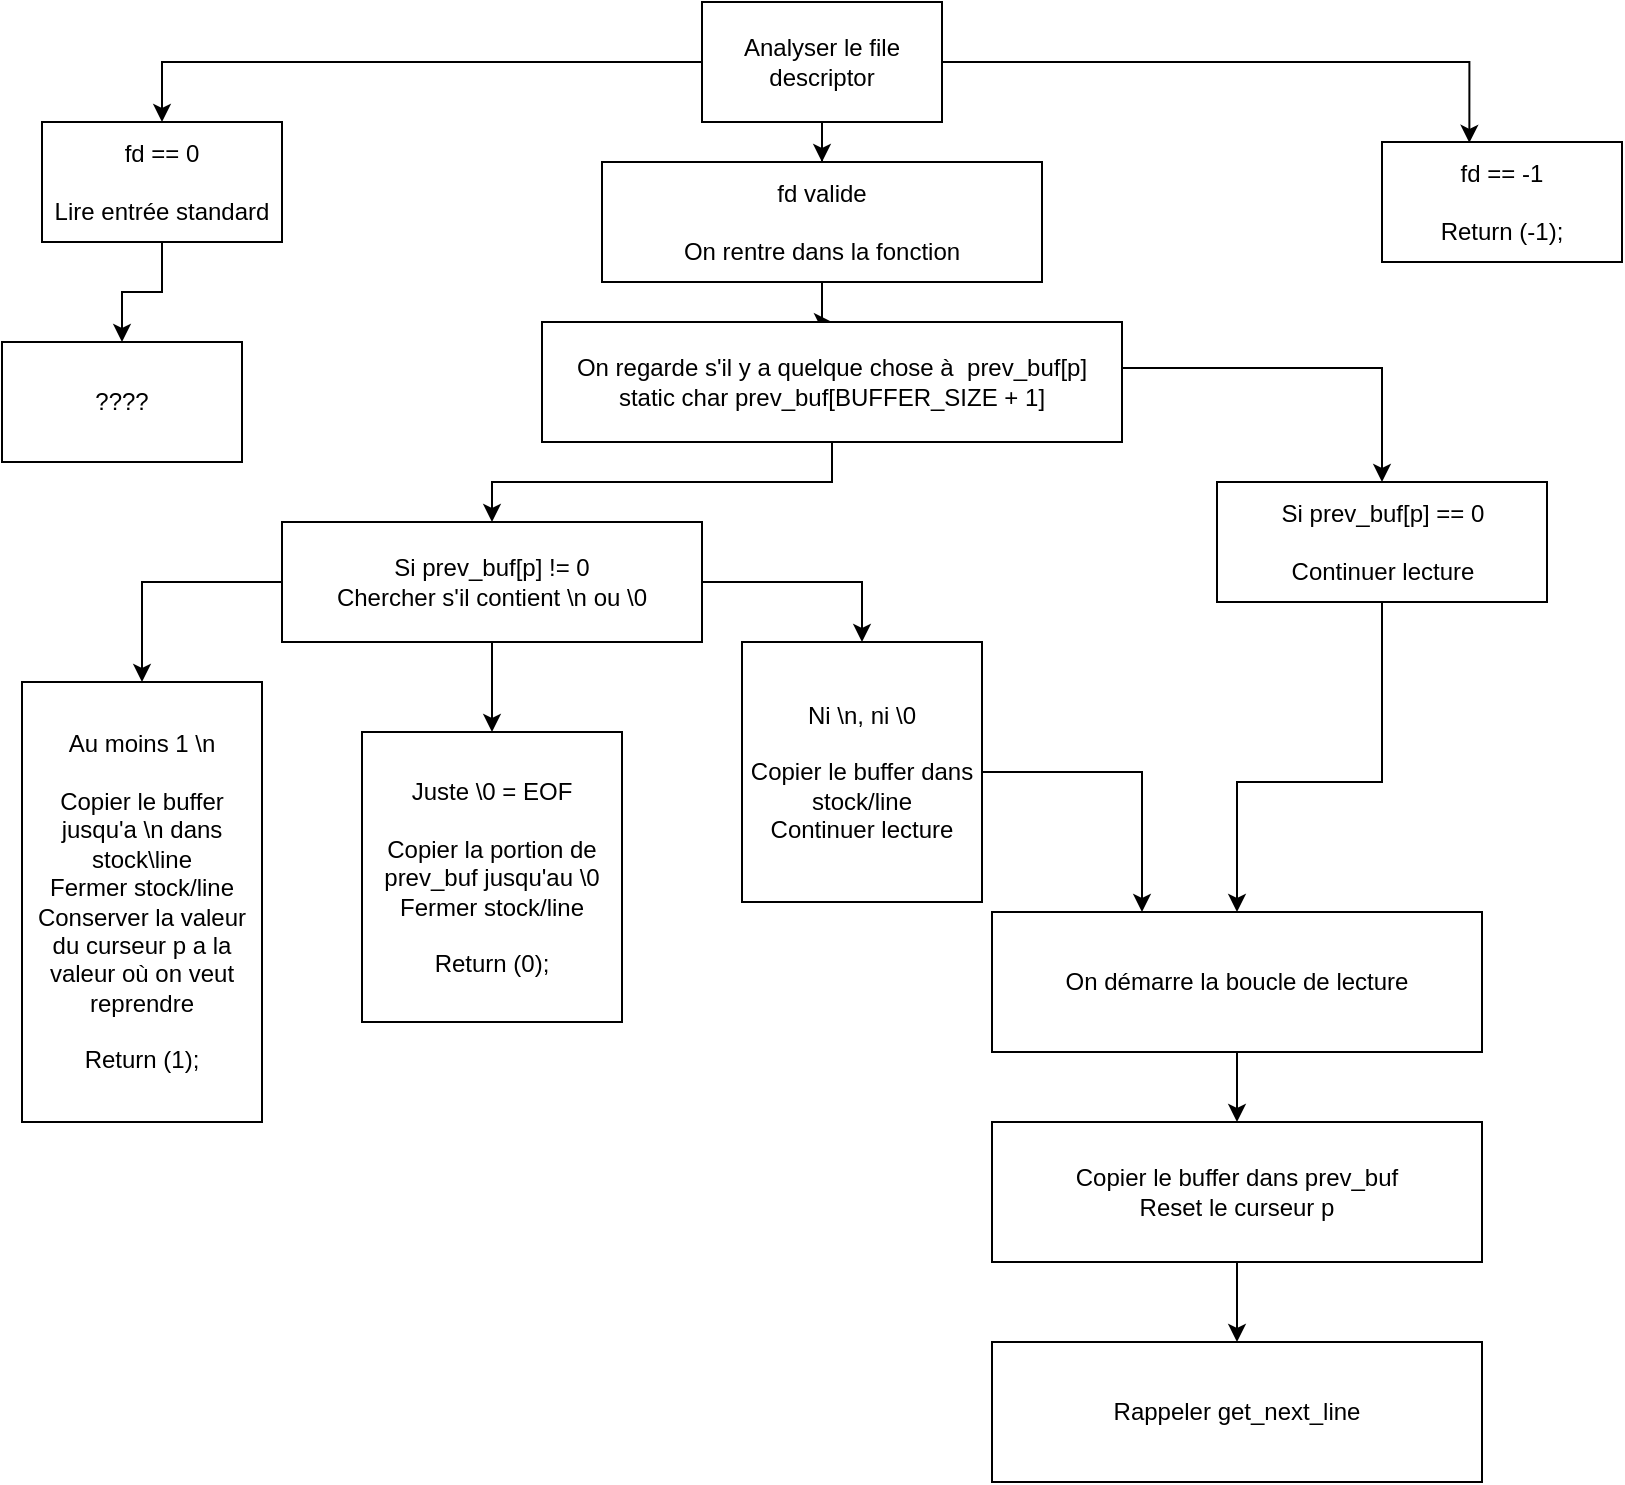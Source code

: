 <mxfile version="12.1.4" type="device" pages="1"><diagram id="Uv_n-VINiSiv5dmo9vIe" name="Page-1"><mxGraphModel dx="786" dy="1178" grid="1" gridSize="10" guides="1" tooltips="1" connect="1" arrows="1" fold="1" page="1" pageScale="1" pageWidth="827" pageHeight="1169" math="0" shadow="0"><root><mxCell id="0"/><mxCell id="1" parent="0"/><mxCell id="S2aoUnn_JT6VoFj3yIJp-10" style="edgeStyle=orthogonalEdgeStyle;rounded=0;orthogonalLoop=1;jettySize=auto;html=1;exitX=1;exitY=0.5;exitDx=0;exitDy=0;entryX=0.364;entryY=0.007;entryDx=0;entryDy=0;entryPerimeter=0;" parent="1" source="S2aoUnn_JT6VoFj3yIJp-1" target="S2aoUnn_JT6VoFj3yIJp-7" edge="1"><mxGeometry relative="1" as="geometry"><Array as="points"><mxPoint x="744" y="50"/></Array></mxGeometry></mxCell><mxCell id="S2aoUnn_JT6VoFj3yIJp-11" style="edgeStyle=orthogonalEdgeStyle;rounded=0;orthogonalLoop=1;jettySize=auto;html=1;entryX=0.5;entryY=0;entryDx=0;entryDy=0;" parent="1" source="S2aoUnn_JT6VoFj3yIJp-1" target="S2aoUnn_JT6VoFj3yIJp-24" edge="1"><mxGeometry relative="1" as="geometry"><mxPoint x="420" y="120.0" as="targetPoint"/></mxGeometry></mxCell><mxCell id="PRqOQX9HuRqbq4mLDceE-2" value="" style="edgeStyle=orthogonalEdgeStyle;rounded=0;orthogonalLoop=1;jettySize=auto;html=1;entryX=0.5;entryY=0;entryDx=0;entryDy=0;" edge="1" parent="1" source="S2aoUnn_JT6VoFj3yIJp-1" target="S2aoUnn_JT6VoFj3yIJp-3"><mxGeometry relative="1" as="geometry"><mxPoint x="280" y="50" as="targetPoint"/></mxGeometry></mxCell><mxCell id="S2aoUnn_JT6VoFj3yIJp-1" value="Analyser le file descriptor" style="rounded=0;whiteSpace=wrap;html=1;" parent="1" vertex="1"><mxGeometry x="360" y="20" width="120" height="60" as="geometry"/></mxCell><mxCell id="S2aoUnn_JT6VoFj3yIJp-4" style="edgeStyle=orthogonalEdgeStyle;rounded=0;orthogonalLoop=1;jettySize=auto;html=1;" parent="1" source="S2aoUnn_JT6VoFj3yIJp-3" target="S2aoUnn_JT6VoFj3yIJp-5" edge="1"><mxGeometry relative="1" as="geometry"><mxPoint x="180" y="220.0" as="targetPoint"/></mxGeometry></mxCell><mxCell id="S2aoUnn_JT6VoFj3yIJp-3" value="&lt;div&gt;fd == 0&lt;/div&gt;&lt;div&gt;&lt;br&gt;&lt;/div&gt;&lt;div&gt;Lire entrée standard&lt;br&gt;&lt;/div&gt;" style="rounded=0;whiteSpace=wrap;html=1;" parent="1" vertex="1"><mxGeometry x="30" y="80.0" width="120" height="60" as="geometry"/></mxCell><mxCell id="S2aoUnn_JT6VoFj3yIJp-5" value="????" style="rounded=0;whiteSpace=wrap;html=1;" parent="1" vertex="1"><mxGeometry x="10" y="190.0" width="120" height="60" as="geometry"/></mxCell><mxCell id="S2aoUnn_JT6VoFj3yIJp-7" value="&lt;div&gt;fd == -1&lt;/div&gt;&lt;div&gt;&lt;br&gt;&lt;/div&gt;&lt;div&gt;Return (-1);&lt;br&gt;&lt;/div&gt;" style="rounded=0;whiteSpace=wrap;html=1;" parent="1" vertex="1"><mxGeometry x="700" y="90" width="120" height="60" as="geometry"/></mxCell><mxCell id="PRqOQX9HuRqbq4mLDceE-9" value="" style="edgeStyle=orthogonalEdgeStyle;rounded=0;orthogonalLoop=1;jettySize=auto;html=1;" edge="1" parent="1" source="S2aoUnn_JT6VoFj3yIJp-12" target="PRqOQX9HuRqbq4mLDceE-8"><mxGeometry relative="1" as="geometry"/></mxCell><mxCell id="S2aoUnn_JT6VoFj3yIJp-12" value="&lt;div&gt;On démarre la boucle de lecture&lt;br&gt;&lt;/div&gt;" style="rounded=0;whiteSpace=wrap;html=1;" parent="1" vertex="1"><mxGeometry x="505" y="475" width="245" height="70" as="geometry"/></mxCell><mxCell id="PRqOQX9HuRqbq4mLDceE-12" value="" style="edgeStyle=orthogonalEdgeStyle;rounded=0;orthogonalLoop=1;jettySize=auto;html=1;" edge="1" parent="1" source="PRqOQX9HuRqbq4mLDceE-8" target="PRqOQX9HuRqbq4mLDceE-11"><mxGeometry relative="1" as="geometry"/></mxCell><mxCell id="PRqOQX9HuRqbq4mLDceE-8" value="&lt;div&gt;Copier le buffer dans prev_buf&lt;/div&gt;&lt;div&gt;Reset le curseur p&lt;br&gt;&lt;/div&gt;" style="rounded=0;whiteSpace=wrap;html=1;" vertex="1" parent="1"><mxGeometry x="505" y="580" width="245" height="70" as="geometry"/></mxCell><mxCell id="PRqOQX9HuRqbq4mLDceE-11" value="Rappeler get_next_line" style="rounded=0;whiteSpace=wrap;html=1;" vertex="1" parent="1"><mxGeometry x="505" y="690" width="245" height="70" as="geometry"/></mxCell><mxCell id="S2aoUnn_JT6VoFj3yIJp-18" value="&lt;div&gt;Juste \0 = EOF&lt;/div&gt;&lt;div&gt;&lt;br&gt;&lt;/div&gt;&lt;div&gt;Copier la portion de prev_buf jusqu'au \0&lt;br&gt;&lt;/div&gt;&lt;div&gt;Fermer stock/line&lt;/div&gt;&lt;div&gt;&lt;br&gt;&lt;/div&gt;&lt;div&gt;Return (0);&lt;br&gt;&lt;/div&gt;" style="rounded=0;whiteSpace=wrap;html=1;" parent="1" vertex="1"><mxGeometry x="190" y="385" width="130" height="145" as="geometry"/></mxCell><mxCell id="S2aoUnn_JT6VoFj3yIJp-25" style="edgeStyle=orthogonalEdgeStyle;rounded=0;orthogonalLoop=1;jettySize=auto;html=1;" parent="1" source="S2aoUnn_JT6VoFj3yIJp-24" target="PRqOQX9HuRqbq4mLDceE-5" edge="1"><mxGeometry relative="1" as="geometry"><mxPoint x="420" y="260" as="targetPoint"/></mxGeometry></mxCell><mxCell id="S2aoUnn_JT6VoFj3yIJp-36" style="edgeStyle=orthogonalEdgeStyle;rounded=0;orthogonalLoop=1;jettySize=auto;html=1;entryX=0.5;entryY=0;entryDx=0;entryDy=0;exitX=0.995;exitY=0.383;exitDx=0;exitDy=0;exitPerimeter=0;" parent="1" source="PRqOQX9HuRqbq4mLDceE-5" target="S2aoUnn_JT6VoFj3yIJp-35" edge="1"><mxGeometry relative="1" as="geometry"/></mxCell><mxCell id="S2aoUnn_JT6VoFj3yIJp-24" value="&lt;div&gt;fd valide&lt;/div&gt;&lt;div&gt;&lt;br&gt;&lt;/div&gt;&lt;div&gt;On rentre dans la fonction&lt;br&gt;&lt;/div&gt;" style="rounded=0;whiteSpace=wrap;html=1;" parent="1" vertex="1"><mxGeometry x="310" y="100" width="220" height="60" as="geometry"/></mxCell><mxCell id="S2aoUnn_JT6VoFj3yIJp-30" style="edgeStyle=orthogonalEdgeStyle;rounded=0;orthogonalLoop=1;jettySize=auto;html=1;entryX=0.5;entryY=0;entryDx=0;entryDy=0;" parent="1" source="S2aoUnn_JT6VoFj3yIJp-26" target="S2aoUnn_JT6VoFj3yIJp-18" edge="1"><mxGeometry relative="1" as="geometry"/></mxCell><mxCell id="S2aoUnn_JT6VoFj3yIJp-31" style="edgeStyle=orthogonalEdgeStyle;rounded=0;orthogonalLoop=1;jettySize=auto;html=1;entryX=0.5;entryY=0;entryDx=0;entryDy=0;" parent="1" source="S2aoUnn_JT6VoFj3yIJp-26" target="S2aoUnn_JT6VoFj3yIJp-27" edge="1"><mxGeometry relative="1" as="geometry"/></mxCell><mxCell id="S2aoUnn_JT6VoFj3yIJp-34" style="edgeStyle=orthogonalEdgeStyle;rounded=0;orthogonalLoop=1;jettySize=auto;html=1;entryX=0.5;entryY=0;entryDx=0;entryDy=0;" parent="1" source="S2aoUnn_JT6VoFj3yIJp-26" edge="1" target="S2aoUnn_JT6VoFj3yIJp-33"><mxGeometry relative="1" as="geometry"><mxPoint x="160" y="360.0" as="targetPoint"/></mxGeometry></mxCell><mxCell id="S2aoUnn_JT6VoFj3yIJp-26" value="&lt;div&gt;Si prev_buf[p] != 0&lt;/div&gt;&lt;div&gt;Chercher s'il contient \n ou \0&lt;br&gt;&lt;/div&gt;" style="rounded=0;whiteSpace=wrap;html=1;" parent="1" vertex="1"><mxGeometry x="150" y="280" width="210" height="60" as="geometry"/></mxCell><mxCell id="S2aoUnn_JT6VoFj3yIJp-32" value="" style="edgeStyle=orthogonalEdgeStyle;rounded=0;orthogonalLoop=1;jettySize=auto;html=1;" parent="1" source="S2aoUnn_JT6VoFj3yIJp-27" target="S2aoUnn_JT6VoFj3yIJp-12" edge="1"><mxGeometry relative="1" as="geometry"><Array as="points"><mxPoint x="580" y="405"/></Array></mxGeometry></mxCell><mxCell id="S2aoUnn_JT6VoFj3yIJp-27" value="&lt;div&gt;Ni \n, ni \0&lt;/div&gt;&lt;div&gt;&lt;br&gt;&lt;/div&gt;&lt;div&gt;Copier le buffer dans stock/line&lt;/div&gt;&lt;div&gt;Continuer lecture&lt;br&gt;&lt;/div&gt;" style="rounded=0;whiteSpace=wrap;html=1;" parent="1" vertex="1"><mxGeometry x="380" y="340" width="120" height="130" as="geometry"/></mxCell><mxCell id="S2aoUnn_JT6VoFj3yIJp-33" value="&lt;div&gt;Au moins 1 \n&lt;/div&gt;&lt;div&gt;&lt;br&gt;&lt;/div&gt;&lt;div&gt;Copier le buffer jusqu'a \n dans stock\line&lt;br&gt;&lt;/div&gt;&lt;div&gt;Fermer stock/line&lt;/div&gt;&lt;div&gt;Conserver la valeur du curseur p a la valeur où on veut reprendre&lt;br&gt;&lt;/div&gt;&lt;div&gt;&lt;br&gt;&lt;/div&gt;&lt;div&gt;Return (1);&lt;br&gt;&lt;/div&gt;" style="rounded=0;whiteSpace=wrap;html=1;" parent="1" vertex="1"><mxGeometry x="20" y="360" width="120" height="220" as="geometry"/></mxCell><mxCell id="S2aoUnn_JT6VoFj3yIJp-37" style="edgeStyle=orthogonalEdgeStyle;rounded=0;orthogonalLoop=1;jettySize=auto;html=1;exitX=0.5;exitY=1;exitDx=0;exitDy=0;entryX=0.5;entryY=0;entryDx=0;entryDy=0;" parent="1" source="S2aoUnn_JT6VoFj3yIJp-35" target="S2aoUnn_JT6VoFj3yIJp-12" edge="1"><mxGeometry relative="1" as="geometry"><mxPoint x="640" y="410" as="targetPoint"/><Array as="points"><mxPoint x="700" y="410"/><mxPoint x="628" y="410"/></Array></mxGeometry></mxCell><mxCell id="S2aoUnn_JT6VoFj3yIJp-35" value="&lt;div&gt;Si prev_buf[p] == 0&lt;/div&gt;&lt;div&gt;&lt;br&gt;&lt;/div&gt;&lt;div&gt;Continuer lecture&lt;br&gt;&lt;/div&gt;" style="rounded=0;whiteSpace=wrap;html=1;" parent="1" vertex="1"><mxGeometry x="617.5" y="260" width="165" height="60" as="geometry"/></mxCell><mxCell id="PRqOQX9HuRqbq4mLDceE-3" style="edgeStyle=orthogonalEdgeStyle;rounded=0;orthogonalLoop=1;jettySize=auto;html=1;exitX=0.5;exitY=1;exitDx=0;exitDy=0;" edge="1" parent="1" source="S2aoUnn_JT6VoFj3yIJp-24" target="S2aoUnn_JT6VoFj3yIJp-24"><mxGeometry relative="1" as="geometry"/></mxCell><mxCell id="PRqOQX9HuRqbq4mLDceE-7" value="" style="edgeStyle=orthogonalEdgeStyle;rounded=0;orthogonalLoop=1;jettySize=auto;html=1;entryX=0.5;entryY=0;entryDx=0;entryDy=0;" edge="1" parent="1" source="PRqOQX9HuRqbq4mLDceE-5" target="S2aoUnn_JT6VoFj3yIJp-26"><mxGeometry relative="1" as="geometry"><mxPoint x="325" y="350" as="targetPoint"/></mxGeometry></mxCell><mxCell id="PRqOQX9HuRqbq4mLDceE-5" value="&lt;div&gt;On regarde s'il y a quelque chose à&amp;nbsp; prev_buf[p]&lt;/div&gt;&lt;div&gt;static char prev_buf[BUFFER_SIZE + 1]&lt;br&gt;&lt;/div&gt;" style="rounded=0;whiteSpace=wrap;html=1;" vertex="1" parent="1"><mxGeometry x="280" y="180" width="290" height="60" as="geometry"/></mxCell></root></mxGraphModel></diagram></mxfile>